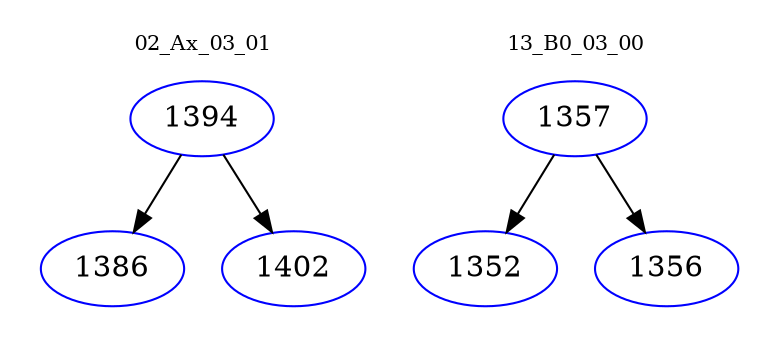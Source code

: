 digraph{
subgraph cluster_0 {
color = white
label = "02_Ax_03_01";
fontsize=10;
T0_1394 [label="1394", color="blue"]
T0_1394 -> T0_1386 [color="black"]
T0_1386 [label="1386", color="blue"]
T0_1394 -> T0_1402 [color="black"]
T0_1402 [label="1402", color="blue"]
}
subgraph cluster_1 {
color = white
label = "13_B0_03_00";
fontsize=10;
T1_1357 [label="1357", color="blue"]
T1_1357 -> T1_1352 [color="black"]
T1_1352 [label="1352", color="blue"]
T1_1357 -> T1_1356 [color="black"]
T1_1356 [label="1356", color="blue"]
}
}
